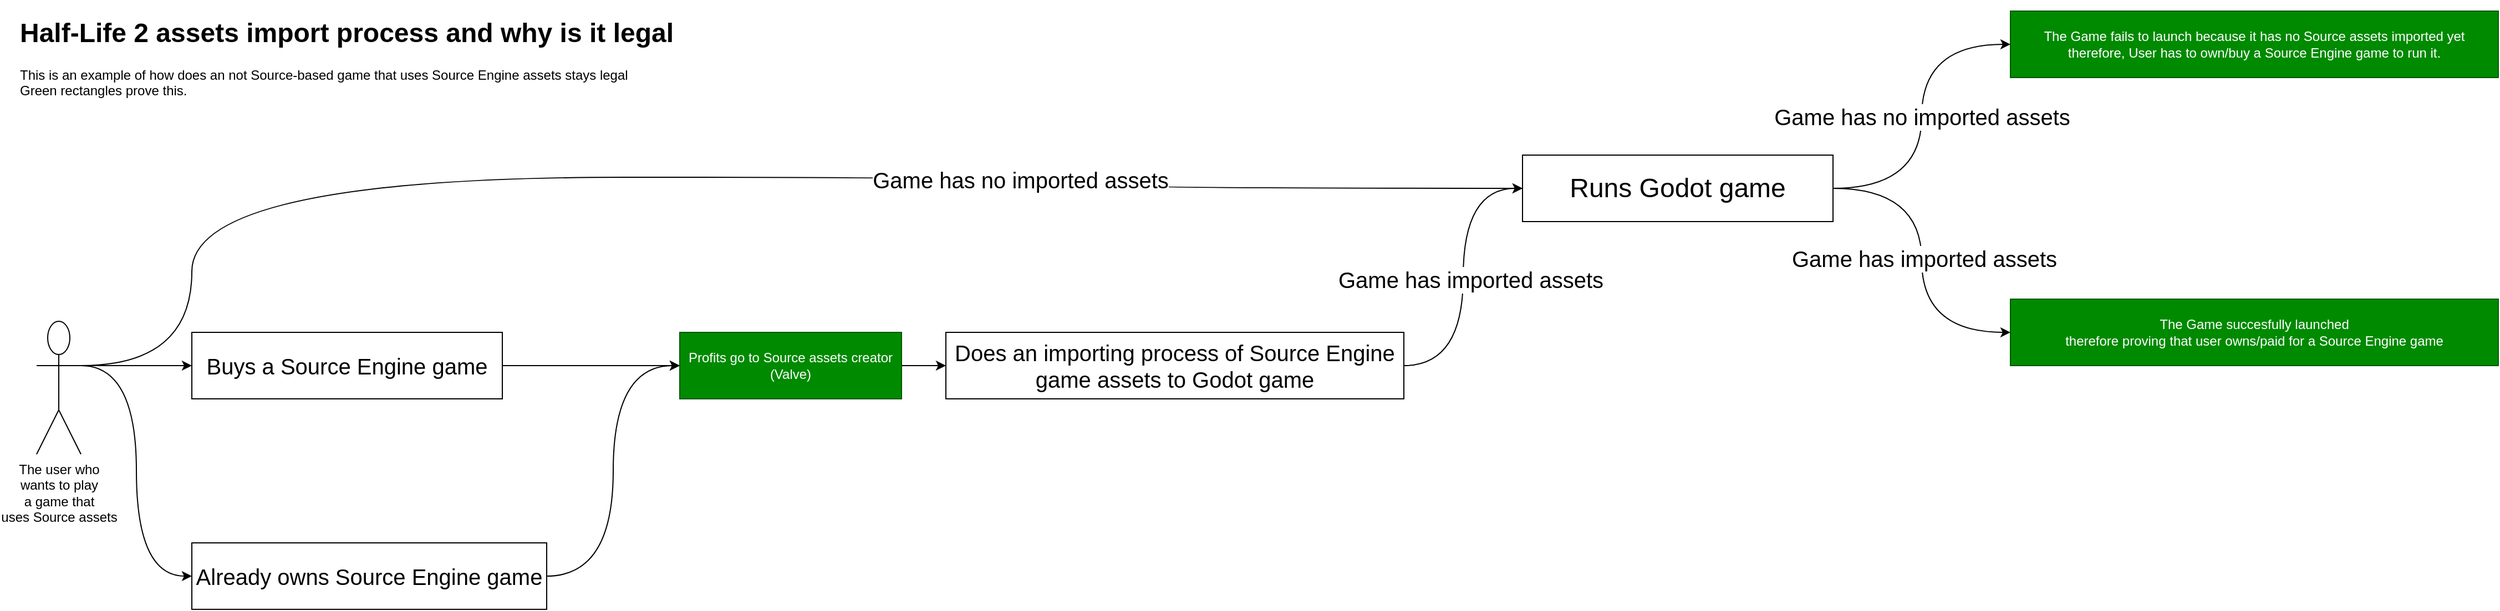 <mxfile version="22.1.18" type="device">
  <diagram name="Page-1" id="Tx2k7h0dfSWDiP1-D4Ww">
    <mxGraphModel dx="1434" dy="824" grid="1" gridSize="10" guides="1" tooltips="1" connect="1" arrows="1" fold="1" page="1" pageScale="1" pageWidth="2400" pageHeight="700" math="0" shadow="0">
      <root>
        <mxCell id="0" />
        <mxCell id="1" parent="0" />
        <mxCell id="QlW_lwyePMrYb8tsfpxh-2" style="edgeStyle=orthogonalEdgeStyle;rounded=0;orthogonalLoop=1;jettySize=auto;html=1;exitX=1;exitY=0.333;exitDx=0;exitDy=0;exitPerimeter=0;curved=1;entryX=0;entryY=0.5;entryDx=0;entryDy=0;" edge="1" parent="1" source="QlW_lwyePMrYb8tsfpxh-1" target="QlW_lwyePMrYb8tsfpxh-4">
          <mxGeometry relative="1" as="geometry">
            <mxPoint x="200" y="400" as="targetPoint" />
            <Array as="points">
              <mxPoint x="200" y="360" />
              <mxPoint x="200" y="190" />
              <mxPoint x="980" y="190" />
              <mxPoint x="980" y="200" />
            </Array>
          </mxGeometry>
        </mxCell>
        <mxCell id="QlW_lwyePMrYb8tsfpxh-20" value="&lt;font style=&quot;font-size: 20px;&quot;&gt;Game has no imported assets&lt;/font&gt;" style="edgeLabel;html=1;align=center;verticalAlign=middle;resizable=0;points=[];" vertex="1" connectable="0" parent="QlW_lwyePMrYb8tsfpxh-2">
          <mxGeometry x="0.374" y="-2" relative="1" as="geometry">
            <mxPoint as="offset" />
          </mxGeometry>
        </mxCell>
        <mxCell id="QlW_lwyePMrYb8tsfpxh-10" style="edgeStyle=orthogonalEdgeStyle;rounded=0;orthogonalLoop=1;jettySize=auto;html=1;exitX=1;exitY=0.333;exitDx=0;exitDy=0;exitPerimeter=0;curved=1;entryX=0;entryY=0.5;entryDx=0;entryDy=0;" edge="1" parent="1" source="QlW_lwyePMrYb8tsfpxh-1" target="QlW_lwyePMrYb8tsfpxh-11">
          <mxGeometry relative="1" as="geometry">
            <mxPoint x="200" y="520" as="targetPoint" />
          </mxGeometry>
        </mxCell>
        <mxCell id="QlW_lwyePMrYb8tsfpxh-14" style="edgeStyle=orthogonalEdgeStyle;rounded=0;orthogonalLoop=1;jettySize=auto;html=1;exitX=1;exitY=0.333;exitDx=0;exitDy=0;exitPerimeter=0;curved=1;entryX=0;entryY=0.5;entryDx=0;entryDy=0;" edge="1" parent="1" source="QlW_lwyePMrYb8tsfpxh-1" target="QlW_lwyePMrYb8tsfpxh-15">
          <mxGeometry relative="1" as="geometry">
            <mxPoint x="200" y="640" as="targetPoint" />
          </mxGeometry>
        </mxCell>
        <mxCell id="QlW_lwyePMrYb8tsfpxh-1" value="The user who&lt;br&gt;wants to play&lt;br&gt;a game that&lt;br&gt;uses Source assets" style="shape=umlActor;verticalLabelPosition=bottom;verticalAlign=top;html=1;outlineConnect=0;" vertex="1" parent="1">
          <mxGeometry x="60" y="320" width="40" height="120" as="geometry" />
        </mxCell>
        <mxCell id="QlW_lwyePMrYb8tsfpxh-21" style="edgeStyle=orthogonalEdgeStyle;rounded=0;orthogonalLoop=1;jettySize=auto;html=1;exitX=1;exitY=0.5;exitDx=0;exitDy=0;curved=1;entryX=0;entryY=0.5;entryDx=0;entryDy=0;" edge="1" parent="1" source="QlW_lwyePMrYb8tsfpxh-4" target="QlW_lwyePMrYb8tsfpxh-22">
          <mxGeometry relative="1" as="geometry">
            <mxPoint x="1920" y="220" as="targetPoint" />
          </mxGeometry>
        </mxCell>
        <mxCell id="QlW_lwyePMrYb8tsfpxh-24" value="&lt;font style=&quot;font-size: 20px;&quot;&gt;Game has imported assets&lt;/font&gt;" style="edgeLabel;html=1;align=center;verticalAlign=middle;resizable=0;points=[];" vertex="1" connectable="0" parent="QlW_lwyePMrYb8tsfpxh-21">
          <mxGeometry x="-0.014" y="2" relative="1" as="geometry">
            <mxPoint as="offset" />
          </mxGeometry>
        </mxCell>
        <mxCell id="QlW_lwyePMrYb8tsfpxh-4" value="&lt;font style=&quot;font-size: 24px;&quot;&gt;Runs Godot game&lt;/font&gt;" style="rounded=0;whiteSpace=wrap;html=1;" vertex="1" parent="1">
          <mxGeometry x="1400" y="170" width="280" height="60" as="geometry" />
        </mxCell>
        <mxCell id="QlW_lwyePMrYb8tsfpxh-6" value="The Game fails to launch because it has no Source assets imported yet&lt;br&gt;therefore, User has to own/buy a Source Engine game to run it." style="rounded=0;whiteSpace=wrap;html=1;fillColor=#008a00;fontColor=#ffffff;strokeColor=#005700;" vertex="1" parent="1">
          <mxGeometry x="1840" y="40" width="440" height="60" as="geometry" />
        </mxCell>
        <mxCell id="QlW_lwyePMrYb8tsfpxh-7" value="" style="endArrow=classic;html=1;rounded=0;exitX=1;exitY=0.5;exitDx=0;exitDy=0;entryX=0;entryY=0.5;entryDx=0;entryDy=0;edgeStyle=orthogonalEdgeStyle;curved=1;" edge="1" parent="1" source="QlW_lwyePMrYb8tsfpxh-4" target="QlW_lwyePMrYb8tsfpxh-6">
          <mxGeometry relative="1" as="geometry">
            <mxPoint x="1960" y="360" as="sourcePoint" />
            <mxPoint x="2060" y="360" as="targetPoint" />
          </mxGeometry>
        </mxCell>
        <mxCell id="QlW_lwyePMrYb8tsfpxh-8" value="&lt;font style=&quot;font-size: 20px;&quot;&gt;Game has no imported assets&lt;/font&gt;" style="edgeLabel;resizable=0;html=1;align=center;verticalAlign=middle;" connectable="0" vertex="1" parent="QlW_lwyePMrYb8tsfpxh-7">
          <mxGeometry relative="1" as="geometry" />
        </mxCell>
        <mxCell id="QlW_lwyePMrYb8tsfpxh-12" style="edgeStyle=orthogonalEdgeStyle;rounded=0;orthogonalLoop=1;jettySize=auto;html=1;exitX=1;exitY=0.5;exitDx=0;exitDy=0;" edge="1" parent="1" source="QlW_lwyePMrYb8tsfpxh-11" target="QlW_lwyePMrYb8tsfpxh-13">
          <mxGeometry relative="1" as="geometry">
            <mxPoint x="580" y="350" as="targetPoint" />
          </mxGeometry>
        </mxCell>
        <mxCell id="QlW_lwyePMrYb8tsfpxh-11" value="Buys a Source Engine game" style="rounded=0;whiteSpace=wrap;html=1;fontSize=20;" vertex="1" parent="1">
          <mxGeometry x="200" y="330" width="280" height="60" as="geometry" />
        </mxCell>
        <mxCell id="QlW_lwyePMrYb8tsfpxh-19" style="edgeStyle=orthogonalEdgeStyle;rounded=0;orthogonalLoop=1;jettySize=auto;html=1;exitX=1;exitY=0.5;exitDx=0;exitDy=0;entryX=0;entryY=0.5;entryDx=0;entryDy=0;" edge="1" parent="1" source="QlW_lwyePMrYb8tsfpxh-13" target="QlW_lwyePMrYb8tsfpxh-17">
          <mxGeometry relative="1" as="geometry" />
        </mxCell>
        <mxCell id="QlW_lwyePMrYb8tsfpxh-13" value="Profits go to Source assets creator (Valve)" style="rounded=0;whiteSpace=wrap;html=1;fillColor=#008a00;fontColor=#ffffff;strokeColor=#005700;" vertex="1" parent="1">
          <mxGeometry x="640" y="330" width="200" height="60" as="geometry" />
        </mxCell>
        <mxCell id="QlW_lwyePMrYb8tsfpxh-18" style="edgeStyle=orthogonalEdgeStyle;rounded=0;orthogonalLoop=1;jettySize=auto;html=1;exitX=1;exitY=0.5;exitDx=0;exitDy=0;entryX=0;entryY=0.5;entryDx=0;entryDy=0;curved=1;" edge="1" parent="1" source="QlW_lwyePMrYb8tsfpxh-15" target="QlW_lwyePMrYb8tsfpxh-13">
          <mxGeometry relative="1" as="geometry" />
        </mxCell>
        <mxCell id="QlW_lwyePMrYb8tsfpxh-15" value="Already owns Source Engine game" style="rounded=0;whiteSpace=wrap;html=1;fontSize=20;" vertex="1" parent="1">
          <mxGeometry x="200" y="520" width="320" height="60" as="geometry" />
        </mxCell>
        <mxCell id="QlW_lwyePMrYb8tsfpxh-16" value="&lt;h1&gt;Half-Life 2 assets import process and why is it legal&lt;/h1&gt;&lt;p&gt;This is an example of how does an not Source-based game that uses Source Engine assets stays legal&lt;br&gt;Green rectangles prove this.&lt;/p&gt;" style="text;html=1;strokeColor=none;fillColor=none;spacing=5;spacingTop=-20;whiteSpace=wrap;overflow=hidden;rounded=0;" vertex="1" parent="1">
          <mxGeometry x="40" y="40" width="680" height="120" as="geometry" />
        </mxCell>
        <mxCell id="QlW_lwyePMrYb8tsfpxh-25" style="edgeStyle=orthogonalEdgeStyle;rounded=0;orthogonalLoop=1;jettySize=auto;html=1;exitX=1;exitY=0.5;exitDx=0;exitDy=0;entryX=0;entryY=0.5;entryDx=0;entryDy=0;curved=1;" edge="1" parent="1" source="QlW_lwyePMrYb8tsfpxh-17" target="QlW_lwyePMrYb8tsfpxh-4">
          <mxGeometry relative="1" as="geometry" />
        </mxCell>
        <mxCell id="QlW_lwyePMrYb8tsfpxh-26" value="&lt;font style=&quot;font-size: 20px;&quot;&gt;Game has imported assets&lt;/font&gt;" style="edgeLabel;html=1;align=center;verticalAlign=middle;resizable=0;points=[];" vertex="1" connectable="0" parent="QlW_lwyePMrYb8tsfpxh-25">
          <mxGeometry x="-0.015" y="-5" relative="1" as="geometry">
            <mxPoint x="1" as="offset" />
          </mxGeometry>
        </mxCell>
        <mxCell id="QlW_lwyePMrYb8tsfpxh-17" value="Does an importing process of Source Engine game assets to Godot game" style="rounded=0;whiteSpace=wrap;html=1;fontSize=20;" vertex="1" parent="1">
          <mxGeometry x="880" y="330" width="413" height="60" as="geometry" />
        </mxCell>
        <mxCell id="QlW_lwyePMrYb8tsfpxh-22" value="The Game succesfully launched&lt;br&gt;therefore proving that user owns/paid for a Source Engine game" style="rounded=0;whiteSpace=wrap;html=1;fillColor=#008a00;fontColor=#ffffff;strokeColor=#005700;" vertex="1" parent="1">
          <mxGeometry x="1840" y="300" width="440" height="60" as="geometry" />
        </mxCell>
      </root>
    </mxGraphModel>
  </diagram>
</mxfile>
